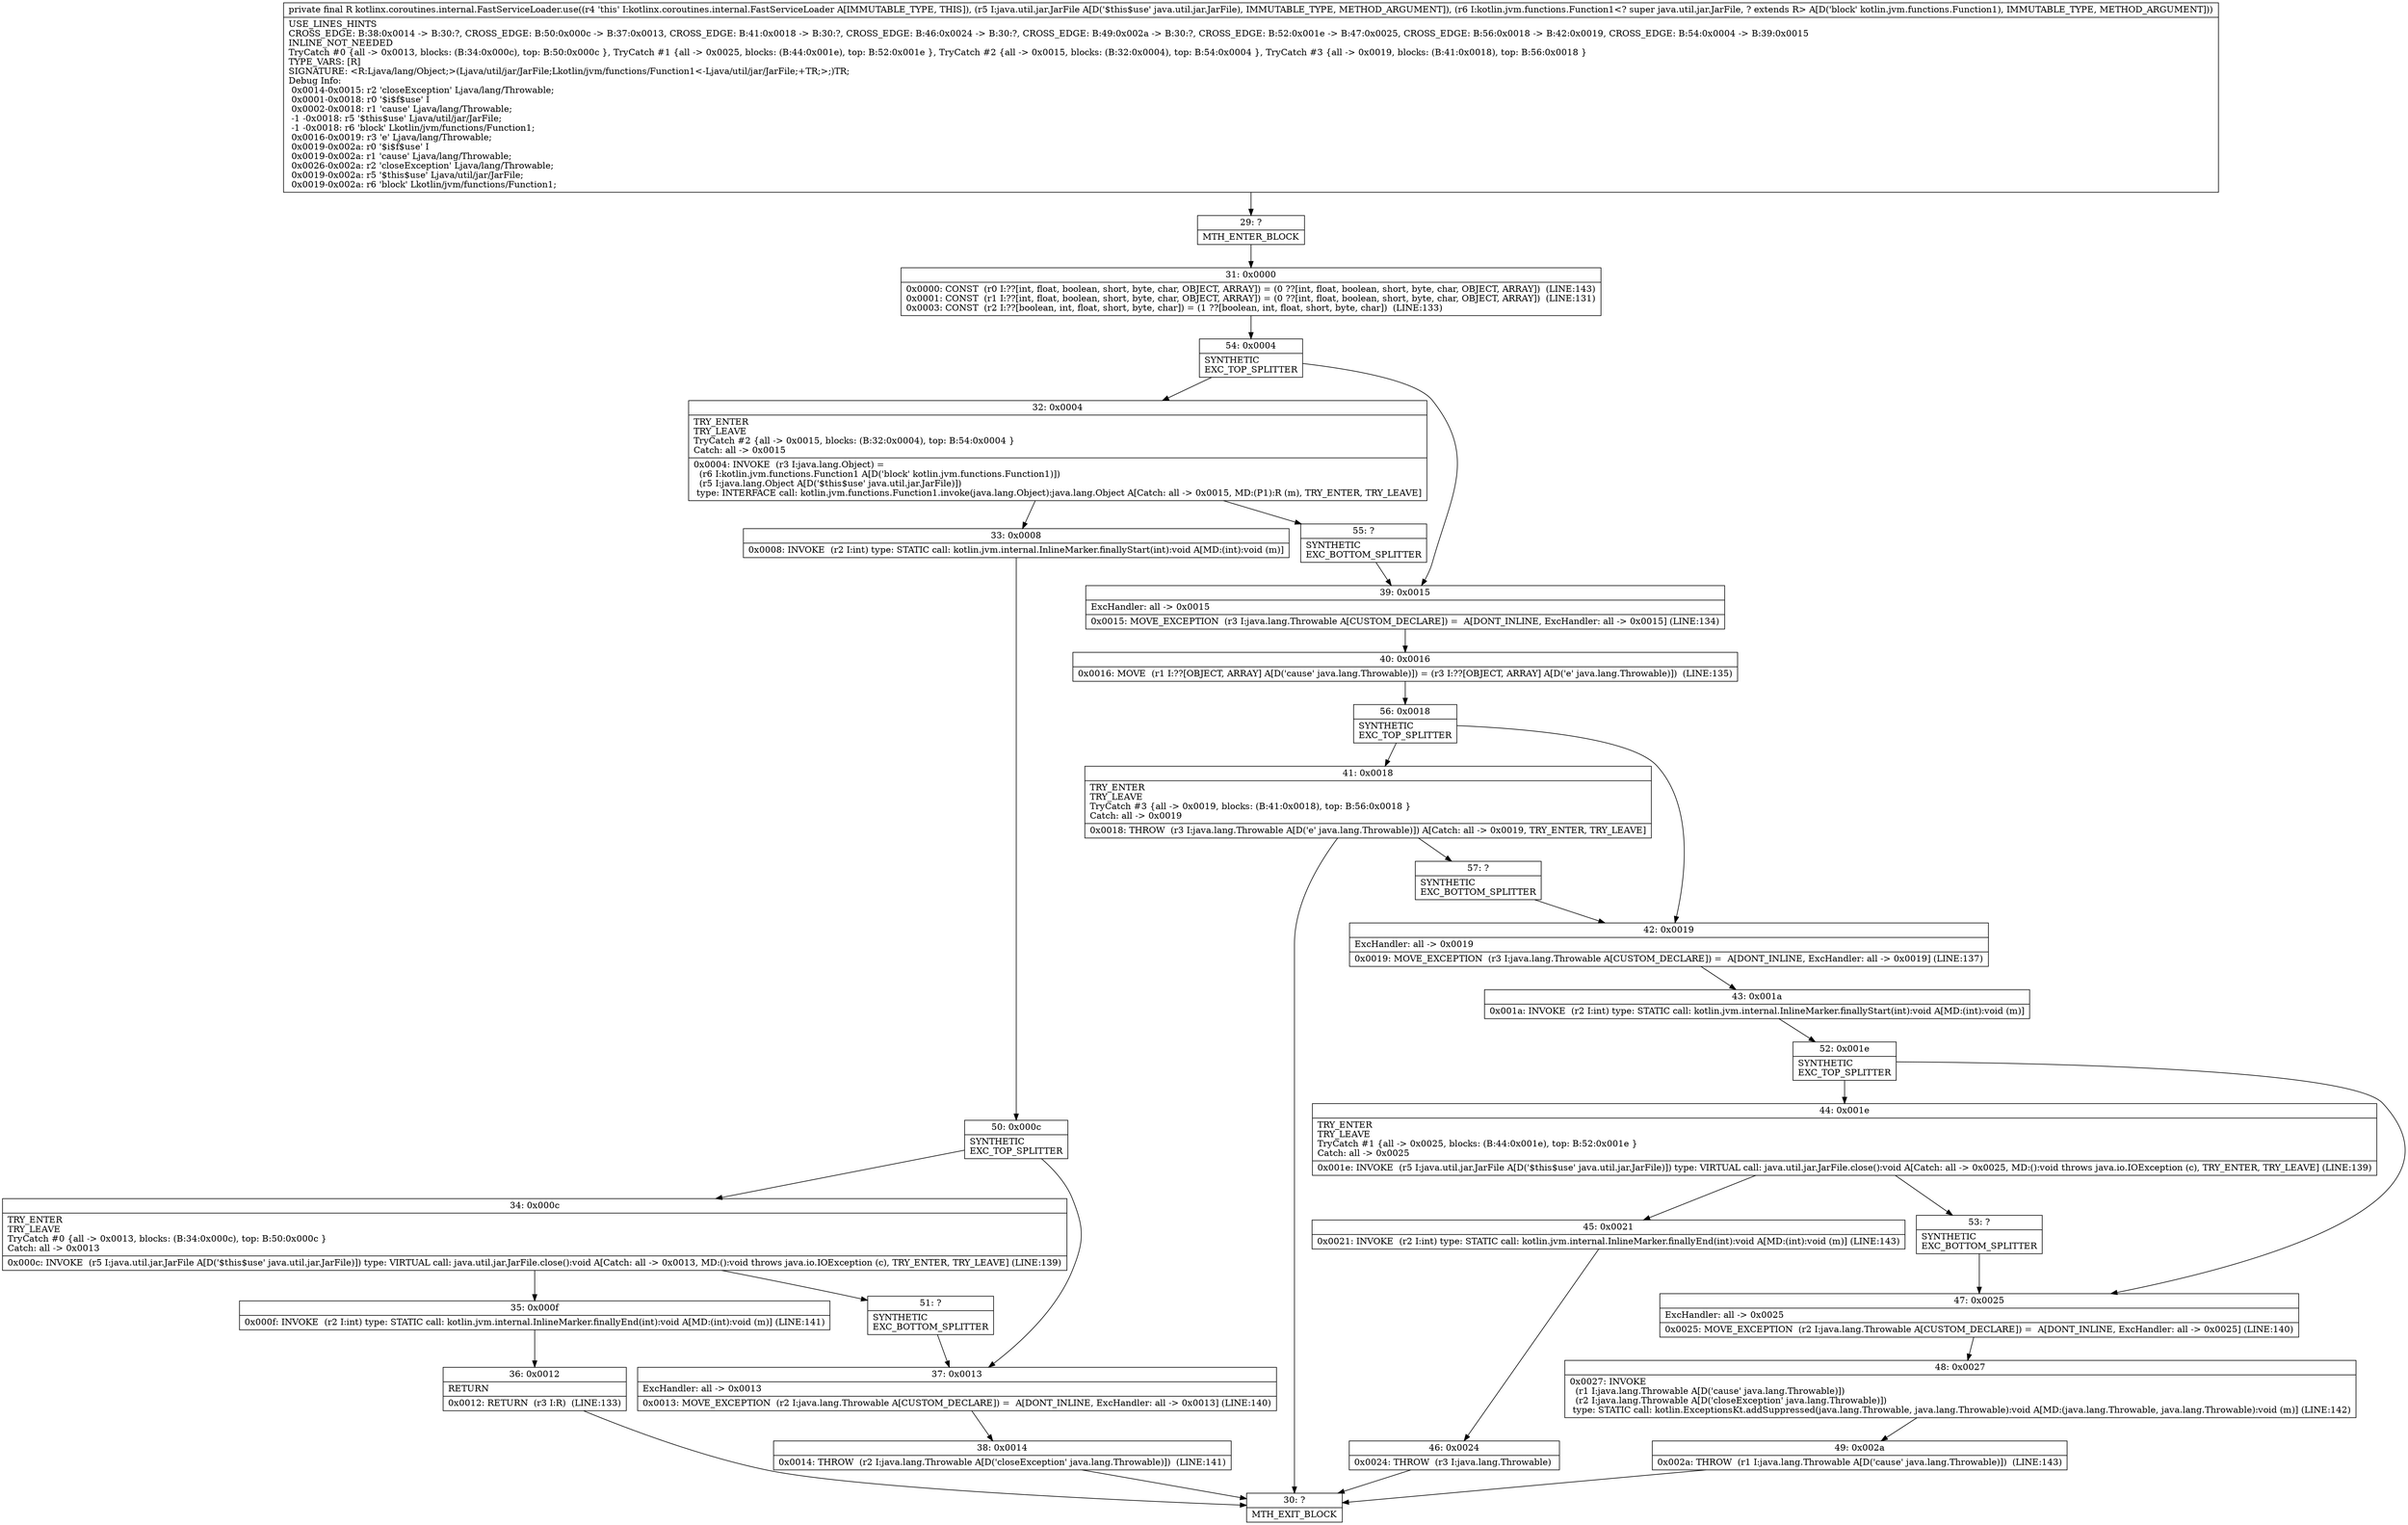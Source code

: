 digraph "CFG forkotlinx.coroutines.internal.FastServiceLoader.use(Ljava\/util\/jar\/JarFile;Lkotlin\/jvm\/functions\/Function1;)Ljava\/lang\/Object;" {
Node_29 [shape=record,label="{29\:\ ?|MTH_ENTER_BLOCK\l}"];
Node_31 [shape=record,label="{31\:\ 0x0000|0x0000: CONST  (r0 I:??[int, float, boolean, short, byte, char, OBJECT, ARRAY]) = (0 ??[int, float, boolean, short, byte, char, OBJECT, ARRAY])  (LINE:143)\l0x0001: CONST  (r1 I:??[int, float, boolean, short, byte, char, OBJECT, ARRAY]) = (0 ??[int, float, boolean, short, byte, char, OBJECT, ARRAY])  (LINE:131)\l0x0003: CONST  (r2 I:??[boolean, int, float, short, byte, char]) = (1 ??[boolean, int, float, short, byte, char])  (LINE:133)\l}"];
Node_54 [shape=record,label="{54\:\ 0x0004|SYNTHETIC\lEXC_TOP_SPLITTER\l}"];
Node_32 [shape=record,label="{32\:\ 0x0004|TRY_ENTER\lTRY_LEAVE\lTryCatch #2 \{all \-\> 0x0015, blocks: (B:32:0x0004), top: B:54:0x0004 \}\lCatch: all \-\> 0x0015\l|0x0004: INVOKE  (r3 I:java.lang.Object) = \l  (r6 I:kotlin.jvm.functions.Function1 A[D('block' kotlin.jvm.functions.Function1)])\l  (r5 I:java.lang.Object A[D('$this$use' java.util.jar.JarFile)])\l type: INTERFACE call: kotlin.jvm.functions.Function1.invoke(java.lang.Object):java.lang.Object A[Catch: all \-\> 0x0015, MD:(P1):R (m), TRY_ENTER, TRY_LEAVE]\l}"];
Node_33 [shape=record,label="{33\:\ 0x0008|0x0008: INVOKE  (r2 I:int) type: STATIC call: kotlin.jvm.internal.InlineMarker.finallyStart(int):void A[MD:(int):void (m)]\l}"];
Node_50 [shape=record,label="{50\:\ 0x000c|SYNTHETIC\lEXC_TOP_SPLITTER\l}"];
Node_34 [shape=record,label="{34\:\ 0x000c|TRY_ENTER\lTRY_LEAVE\lTryCatch #0 \{all \-\> 0x0013, blocks: (B:34:0x000c), top: B:50:0x000c \}\lCatch: all \-\> 0x0013\l|0x000c: INVOKE  (r5 I:java.util.jar.JarFile A[D('$this$use' java.util.jar.JarFile)]) type: VIRTUAL call: java.util.jar.JarFile.close():void A[Catch: all \-\> 0x0013, MD:():void throws java.io.IOException (c), TRY_ENTER, TRY_LEAVE] (LINE:139)\l}"];
Node_35 [shape=record,label="{35\:\ 0x000f|0x000f: INVOKE  (r2 I:int) type: STATIC call: kotlin.jvm.internal.InlineMarker.finallyEnd(int):void A[MD:(int):void (m)] (LINE:141)\l}"];
Node_36 [shape=record,label="{36\:\ 0x0012|RETURN\l|0x0012: RETURN  (r3 I:R)  (LINE:133)\l}"];
Node_30 [shape=record,label="{30\:\ ?|MTH_EXIT_BLOCK\l}"];
Node_51 [shape=record,label="{51\:\ ?|SYNTHETIC\lEXC_BOTTOM_SPLITTER\l}"];
Node_37 [shape=record,label="{37\:\ 0x0013|ExcHandler: all \-\> 0x0013\l|0x0013: MOVE_EXCEPTION  (r2 I:java.lang.Throwable A[CUSTOM_DECLARE]) =  A[DONT_INLINE, ExcHandler: all \-\> 0x0013] (LINE:140)\l}"];
Node_38 [shape=record,label="{38\:\ 0x0014|0x0014: THROW  (r2 I:java.lang.Throwable A[D('closeException' java.lang.Throwable)])  (LINE:141)\l}"];
Node_55 [shape=record,label="{55\:\ ?|SYNTHETIC\lEXC_BOTTOM_SPLITTER\l}"];
Node_39 [shape=record,label="{39\:\ 0x0015|ExcHandler: all \-\> 0x0015\l|0x0015: MOVE_EXCEPTION  (r3 I:java.lang.Throwable A[CUSTOM_DECLARE]) =  A[DONT_INLINE, ExcHandler: all \-\> 0x0015] (LINE:134)\l}"];
Node_40 [shape=record,label="{40\:\ 0x0016|0x0016: MOVE  (r1 I:??[OBJECT, ARRAY] A[D('cause' java.lang.Throwable)]) = (r3 I:??[OBJECT, ARRAY] A[D('e' java.lang.Throwable)])  (LINE:135)\l}"];
Node_56 [shape=record,label="{56\:\ 0x0018|SYNTHETIC\lEXC_TOP_SPLITTER\l}"];
Node_41 [shape=record,label="{41\:\ 0x0018|TRY_ENTER\lTRY_LEAVE\lTryCatch #3 \{all \-\> 0x0019, blocks: (B:41:0x0018), top: B:56:0x0018 \}\lCatch: all \-\> 0x0019\l|0x0018: THROW  (r3 I:java.lang.Throwable A[D('e' java.lang.Throwable)]) A[Catch: all \-\> 0x0019, TRY_ENTER, TRY_LEAVE]\l}"];
Node_57 [shape=record,label="{57\:\ ?|SYNTHETIC\lEXC_BOTTOM_SPLITTER\l}"];
Node_42 [shape=record,label="{42\:\ 0x0019|ExcHandler: all \-\> 0x0019\l|0x0019: MOVE_EXCEPTION  (r3 I:java.lang.Throwable A[CUSTOM_DECLARE]) =  A[DONT_INLINE, ExcHandler: all \-\> 0x0019] (LINE:137)\l}"];
Node_43 [shape=record,label="{43\:\ 0x001a|0x001a: INVOKE  (r2 I:int) type: STATIC call: kotlin.jvm.internal.InlineMarker.finallyStart(int):void A[MD:(int):void (m)]\l}"];
Node_52 [shape=record,label="{52\:\ 0x001e|SYNTHETIC\lEXC_TOP_SPLITTER\l}"];
Node_44 [shape=record,label="{44\:\ 0x001e|TRY_ENTER\lTRY_LEAVE\lTryCatch #1 \{all \-\> 0x0025, blocks: (B:44:0x001e), top: B:52:0x001e \}\lCatch: all \-\> 0x0025\l|0x001e: INVOKE  (r5 I:java.util.jar.JarFile A[D('$this$use' java.util.jar.JarFile)]) type: VIRTUAL call: java.util.jar.JarFile.close():void A[Catch: all \-\> 0x0025, MD:():void throws java.io.IOException (c), TRY_ENTER, TRY_LEAVE] (LINE:139)\l}"];
Node_45 [shape=record,label="{45\:\ 0x0021|0x0021: INVOKE  (r2 I:int) type: STATIC call: kotlin.jvm.internal.InlineMarker.finallyEnd(int):void A[MD:(int):void (m)] (LINE:143)\l}"];
Node_46 [shape=record,label="{46\:\ 0x0024|0x0024: THROW  (r3 I:java.lang.Throwable) \l}"];
Node_53 [shape=record,label="{53\:\ ?|SYNTHETIC\lEXC_BOTTOM_SPLITTER\l}"];
Node_47 [shape=record,label="{47\:\ 0x0025|ExcHandler: all \-\> 0x0025\l|0x0025: MOVE_EXCEPTION  (r2 I:java.lang.Throwable A[CUSTOM_DECLARE]) =  A[DONT_INLINE, ExcHandler: all \-\> 0x0025] (LINE:140)\l}"];
Node_48 [shape=record,label="{48\:\ 0x0027|0x0027: INVOKE  \l  (r1 I:java.lang.Throwable A[D('cause' java.lang.Throwable)])\l  (r2 I:java.lang.Throwable A[D('closeException' java.lang.Throwable)])\l type: STATIC call: kotlin.ExceptionsKt.addSuppressed(java.lang.Throwable, java.lang.Throwable):void A[MD:(java.lang.Throwable, java.lang.Throwable):void (m)] (LINE:142)\l}"];
Node_49 [shape=record,label="{49\:\ 0x002a|0x002a: THROW  (r1 I:java.lang.Throwable A[D('cause' java.lang.Throwable)])  (LINE:143)\l}"];
MethodNode[shape=record,label="{private final R kotlinx.coroutines.internal.FastServiceLoader.use((r4 'this' I:kotlinx.coroutines.internal.FastServiceLoader A[IMMUTABLE_TYPE, THIS]), (r5 I:java.util.jar.JarFile A[D('$this$use' java.util.jar.JarFile), IMMUTABLE_TYPE, METHOD_ARGUMENT]), (r6 I:kotlin.jvm.functions.Function1\<? super java.util.jar.JarFile, ? extends R\> A[D('block' kotlin.jvm.functions.Function1), IMMUTABLE_TYPE, METHOD_ARGUMENT]))  | USE_LINES_HINTS\lCROSS_EDGE: B:38:0x0014 \-\> B:30:?, CROSS_EDGE: B:50:0x000c \-\> B:37:0x0013, CROSS_EDGE: B:41:0x0018 \-\> B:30:?, CROSS_EDGE: B:46:0x0024 \-\> B:30:?, CROSS_EDGE: B:49:0x002a \-\> B:30:?, CROSS_EDGE: B:52:0x001e \-\> B:47:0x0025, CROSS_EDGE: B:56:0x0018 \-\> B:42:0x0019, CROSS_EDGE: B:54:0x0004 \-\> B:39:0x0015\lINLINE_NOT_NEEDED\lTryCatch #0 \{all \-\> 0x0013, blocks: (B:34:0x000c), top: B:50:0x000c \}, TryCatch #1 \{all \-\> 0x0025, blocks: (B:44:0x001e), top: B:52:0x001e \}, TryCatch #2 \{all \-\> 0x0015, blocks: (B:32:0x0004), top: B:54:0x0004 \}, TryCatch #3 \{all \-\> 0x0019, blocks: (B:41:0x0018), top: B:56:0x0018 \}\lTYPE_VARS: [R]\lSIGNATURE: \<R:Ljava\/lang\/Object;\>(Ljava\/util\/jar\/JarFile;Lkotlin\/jvm\/functions\/Function1\<\-Ljava\/util\/jar\/JarFile;+TR;\>;)TR;\lDebug Info:\l  0x0014\-0x0015: r2 'closeException' Ljava\/lang\/Throwable;\l  0x0001\-0x0018: r0 '$i$f$use' I\l  0x0002\-0x0018: r1 'cause' Ljava\/lang\/Throwable;\l  \-1 \-0x0018: r5 '$this$use' Ljava\/util\/jar\/JarFile;\l  \-1 \-0x0018: r6 'block' Lkotlin\/jvm\/functions\/Function1;\l  0x0016\-0x0019: r3 'e' Ljava\/lang\/Throwable;\l  0x0019\-0x002a: r0 '$i$f$use' I\l  0x0019\-0x002a: r1 'cause' Ljava\/lang\/Throwable;\l  0x0026\-0x002a: r2 'closeException' Ljava\/lang\/Throwable;\l  0x0019\-0x002a: r5 '$this$use' Ljava\/util\/jar\/JarFile;\l  0x0019\-0x002a: r6 'block' Lkotlin\/jvm\/functions\/Function1;\l}"];
MethodNode -> Node_29;Node_29 -> Node_31;
Node_31 -> Node_54;
Node_54 -> Node_32;
Node_54 -> Node_39;
Node_32 -> Node_33;
Node_32 -> Node_55;
Node_33 -> Node_50;
Node_50 -> Node_34;
Node_50 -> Node_37;
Node_34 -> Node_35;
Node_34 -> Node_51;
Node_35 -> Node_36;
Node_36 -> Node_30;
Node_51 -> Node_37;
Node_37 -> Node_38;
Node_38 -> Node_30;
Node_55 -> Node_39;
Node_39 -> Node_40;
Node_40 -> Node_56;
Node_56 -> Node_41;
Node_56 -> Node_42;
Node_41 -> Node_30;
Node_41 -> Node_57;
Node_57 -> Node_42;
Node_42 -> Node_43;
Node_43 -> Node_52;
Node_52 -> Node_44;
Node_52 -> Node_47;
Node_44 -> Node_45;
Node_44 -> Node_53;
Node_45 -> Node_46;
Node_46 -> Node_30;
Node_53 -> Node_47;
Node_47 -> Node_48;
Node_48 -> Node_49;
Node_49 -> Node_30;
}

